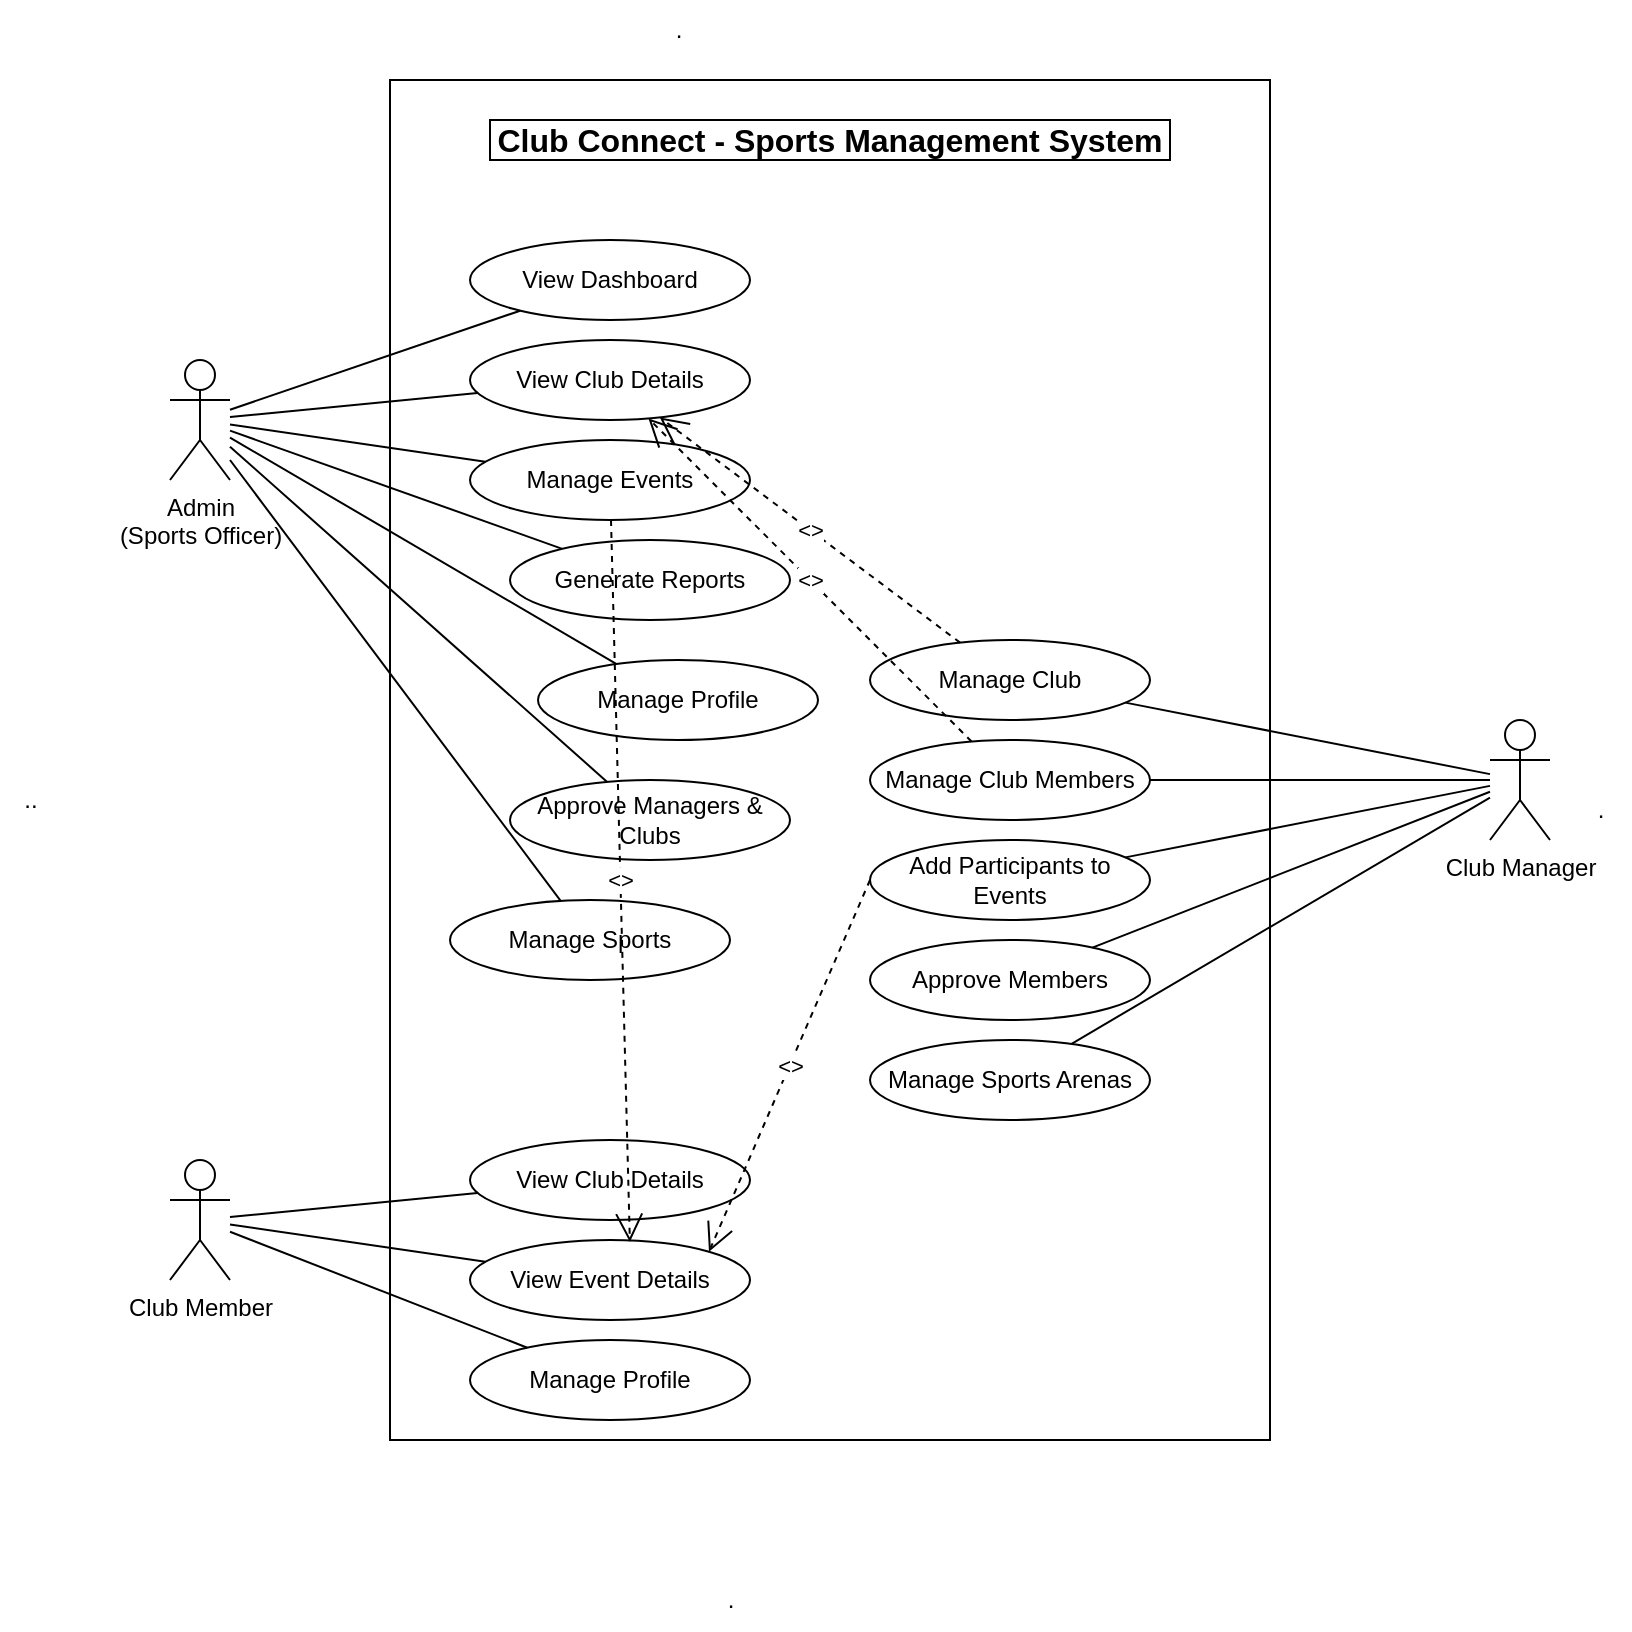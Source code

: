 <mxfile>
    <diagram id="j4A0J9FWNuExyNQzeHtO" name="Page-1">
        <mxGraphModel dx="1533" dy="875" grid="1" gridSize="10" guides="1" tooltips="1" connect="1" arrows="1" fold="1" page="1" pageScale="1" pageWidth="827" pageHeight="1169" background="#ffffff" math="0" shadow="0">
            <root>
                <mxCell id="0"/>
                <mxCell id="1" parent="0"/>
                <mxCell id="boundary_box" value="" style="rounded=0;whiteSpace=wrap;html=1;fillColor=none;strokeColor=#000000;" parent="1" vertex="1">
                    <mxGeometry x="200" y="40" width="440" height="680" as="geometry"/>
                </mxCell>
                <mxCell id="system_title" value="Club Connect - Sports Management System" style="text;html=1;strokeColor=#000000;fillColor=none;align=center;verticalAlign=middle;whiteSpace=wrap;rounded=0;fontSize=16;fontStyle=1" parent="1" vertex="1">
                    <mxGeometry x="250" y="60" width="340" height="20" as="geometry"/>
                </mxCell>
                <mxCell id="actor1" value="Admin&#10;(Sports Officer)" style="shape=umlActor;verticalLabelPosition=bottom;verticalAlign=top;html=1;strokeColor=#000000;" parent="1" vertex="1">
                    <mxGeometry x="90" y="180" width="30" height="60" as="geometry"/>
                </mxCell>
                <mxCell id="actor2" value="Club Manager" style="shape=umlActor;verticalLabelPosition=bottom;verticalAlign=top;html=1;strokeColor=#000000;" parent="1" vertex="1">
                    <mxGeometry x="750" y="360" width="30" height="60" as="geometry"/>
                </mxCell>
                <mxCell id="actor3" value="Club Member" style="shape=umlActor;verticalLabelPosition=bottom;verticalAlign=top;html=1;strokeColor=#000000;" parent="1" vertex="1">
                    <mxGeometry x="90" y="580" width="30" height="60" as="geometry"/>
                </mxCell>
                <mxCell id="uc1" value="View Dashboard" style="ellipse;whiteSpace=wrap;html=1;strokeColor=#000000;" parent="1" vertex="1">
                    <mxGeometry x="240" y="120" width="140" height="40" as="geometry"/>
                </mxCell>
                <mxCell id="uc2" value="View Club Details" style="ellipse;whiteSpace=wrap;html=1;strokeColor=#000000;" parent="1" vertex="1">
                    <mxGeometry x="240" y="170" width="140" height="40" as="geometry"/>
                </mxCell>
                <mxCell id="uc3" value="Manage Events" style="ellipse;whiteSpace=wrap;html=1;strokeColor=#000000;" parent="1" vertex="1">
                    <mxGeometry x="240" y="220" width="140" height="40" as="geometry"/>
                </mxCell>
                <mxCell id="uc4" value="Generate Reports" style="ellipse;whiteSpace=wrap;html=1;strokeColor=#000000;" parent="1" vertex="1">
                    <mxGeometry x="260" y="270" width="140" height="40" as="geometry"/>
                </mxCell>
                <mxCell id="uc5" value="Manage Profile" style="ellipse;whiteSpace=wrap;html=1;strokeColor=#000000;" parent="1" vertex="1">
                    <mxGeometry x="274" y="330" width="140" height="40" as="geometry"/>
                </mxCell>
                <mxCell id="uc6" value="Approve Managers &amp; Clubs" style="ellipse;whiteSpace=wrap;html=1;strokeColor=#000000;" parent="1" vertex="1">
                    <mxGeometry x="260" y="390" width="140" height="40" as="geometry"/>
                </mxCell>
                <mxCell id="uc7" value="Manage Sports" style="ellipse;whiteSpace=wrap;html=1;strokeColor=#000000;" parent="1" vertex="1">
                    <mxGeometry x="230" y="450" width="140" height="40" as="geometry"/>
                </mxCell>
                <mxCell id="uc8" value="Manage Club" style="ellipse;whiteSpace=wrap;html=1;strokeColor=#000000;" parent="1" vertex="1">
                    <mxGeometry x="440" y="320" width="140" height="40" as="geometry"/>
                </mxCell>
                <mxCell id="uc9" value="Manage Club Members" style="ellipse;whiteSpace=wrap;html=1;strokeColor=#000000;" parent="1" vertex="1">
                    <mxGeometry x="440" y="370" width="140" height="40" as="geometry"/>
                </mxCell>
                <mxCell id="uc10" value="Add Participants to Events" style="ellipse;whiteSpace=wrap;html=1;strokeColor=#000000;" parent="1" vertex="1">
                    <mxGeometry x="440" y="420" width="140" height="40" as="geometry"/>
                </mxCell>
                <mxCell id="uc11" value="Approve Members" style="ellipse;whiteSpace=wrap;html=1;strokeColor=#000000;" parent="1" vertex="1">
                    <mxGeometry x="440" y="470" width="140" height="40" as="geometry"/>
                </mxCell>
                <mxCell id="uc12" value="Manage Sports Arenas" style="ellipse;whiteSpace=wrap;html=1;strokeColor=#000000;" parent="1" vertex="1">
                    <mxGeometry x="440" y="520" width="140" height="40" as="geometry"/>
                </mxCell>
                <mxCell id="uc13" value="View Club Details" style="ellipse;whiteSpace=wrap;html=1;strokeColor=#000000;" parent="1" vertex="1">
                    <mxGeometry x="240" y="570" width="140" height="40" as="geometry"/>
                </mxCell>
                <mxCell id="uc14" value="View Event Details" style="ellipse;whiteSpace=wrap;html=1;strokeColor=#000000;" parent="1" vertex="1">
                    <mxGeometry x="240" y="620" width="140" height="40" as="geometry"/>
                </mxCell>
                <mxCell id="uc15" value="Manage Profile" style="ellipse;whiteSpace=wrap;html=1;strokeColor=#000000;" parent="1" vertex="1">
                    <mxGeometry x="240" y="670" width="140" height="40" as="geometry"/>
                </mxCell>
                <mxCell id="conn1" value="" style="endArrow=none;html=1;strokeColor=#000000;" parent="1" source="actor1" target="uc1" edge="1">
                    <mxGeometry width="50" height="50" relative="1" as="geometry"/>
                </mxCell>
                <mxCell id="conn2" value="" style="endArrow=none;html=1;strokeColor=#000000;" parent="1" source="actor1" target="uc2" edge="1">
                    <mxGeometry width="50" height="50" relative="1" as="geometry"/>
                </mxCell>
                <mxCell id="conn3" value="" style="endArrow=none;html=1;strokeColor=#000000;" parent="1" source="actor1" target="uc3" edge="1">
                    <mxGeometry width="50" height="50" relative="1" as="geometry"/>
                </mxCell>
                <mxCell id="conn4" value="" style="endArrow=none;html=1;strokeColor=#000000;" parent="1" source="actor1" target="uc4" edge="1">
                    <mxGeometry width="50" height="50" relative="1" as="geometry"/>
                </mxCell>
                <mxCell id="conn5" value="" style="endArrow=none;html=1;strokeColor=#000000;" parent="1" source="actor1" target="uc5" edge="1">
                    <mxGeometry width="50" height="50" relative="1" as="geometry"/>
                </mxCell>
                <mxCell id="conn6" value="" style="endArrow=none;html=1;strokeColor=#000000;" parent="1" source="actor1" target="uc6" edge="1">
                    <mxGeometry width="50" height="50" relative="1" as="geometry"/>
                </mxCell>
                <mxCell id="conn7" value="" style="endArrow=none;html=1;strokeColor=#000000;" parent="1" source="actor1" target="uc7" edge="1">
                    <mxGeometry width="50" height="50" relative="1" as="geometry"/>
                </mxCell>
                <mxCell id="conn8" value="" style="endArrow=none;html=1;strokeColor=#000000;" parent="1" source="actor2" target="uc8" edge="1">
                    <mxGeometry width="50" height="50" relative="1" as="geometry"/>
                </mxCell>
                <mxCell id="conn9" value="" style="endArrow=none;html=1;strokeColor=#000000;" parent="1" source="actor2" target="uc9" edge="1">
                    <mxGeometry width="50" height="50" relative="1" as="geometry"/>
                </mxCell>
                <mxCell id="conn10" value="" style="endArrow=none;html=1;strokeColor=#000000;" parent="1" source="actor2" target="uc10" edge="1">
                    <mxGeometry width="50" height="50" relative="1" as="geometry"/>
                </mxCell>
                <mxCell id="conn11" value="" style="endArrow=none;html=1;strokeColor=#000000;" parent="1" source="actor2" target="uc11" edge="1">
                    <mxGeometry width="50" height="50" relative="1" as="geometry"/>
                </mxCell>
                <mxCell id="conn12" value="" style="endArrow=none;html=1;strokeColor=#000000;" parent="1" source="actor2" target="uc12" edge="1">
                    <mxGeometry width="50" height="50" relative="1" as="geometry"/>
                </mxCell>
                <mxCell id="conn13" value="" style="endArrow=none;html=1;strokeColor=#000000;" parent="1" source="actor3" target="uc13" edge="1">
                    <mxGeometry width="50" height="50" relative="1" as="geometry"/>
                </mxCell>
                <mxCell id="conn14" value="" style="endArrow=none;html=1;strokeColor=#000000;" parent="1" source="actor3" target="uc14" edge="1">
                    <mxGeometry width="50" height="50" relative="1" as="geometry"/>
                </mxCell>
                <mxCell id="conn15" value="" style="endArrow=none;html=1;strokeColor=#000000;" parent="1" source="actor3" target="uc15" edge="1">
                    <mxGeometry width="50" height="50" relative="1" as="geometry"/>
                </mxCell>
                <mxCell id="inc1" value="&lt;&lt;include&gt;&gt;" style="endArrow=open;endSize=12;dashed=1;html=1;entryX=0.571;entryY=0.025;entryDx=0;entryDy=0;entryPerimeter=0;strokeColor=#000000;" parent="1" source="uc3" target="uc14" edge="1">
                    <mxGeometry width="160" relative="1" as="geometry"/>
                </mxCell>
                <mxCell id="inc2" value="&lt;&lt;include&gt;&gt;" style="endArrow=open;endSize=12;dashed=1;html=1;strokeColor=#000000;" parent="1" source="uc8" target="uc2" edge="1">
                    <mxGeometry width="160" relative="1" as="geometry"/>
                </mxCell>
                <mxCell id="inc3" value="&lt;&lt;include&gt;&gt;" style="endArrow=open;endSize=12;dashed=1;html=1;strokeColor=#000000;" parent="1" source="uc9" target="uc2" edge="1">
                    <mxGeometry width="160" relative="1" as="geometry"/>
                </mxCell>
                <mxCell id="OEdN--C-NoMEcyvnFYHT-4" value="&lt;&lt;include&gt;&gt;" style="endArrow=open;endSize=12;dashed=1;html=1;exitX=0;exitY=0.5;exitDx=0;exitDy=0;entryX=1;entryY=0;entryDx=0;entryDy=0;strokeColor=#000000;" parent="1" source="uc10" target="uc14" edge="1">
                    <mxGeometry width="160" relative="1" as="geometry">
                        <mxPoint x="320" y="270" as="sourcePoint"/>
                        <mxPoint x="320" y="630" as="targetPoint"/>
                    </mxGeometry>
                </mxCell>
                <mxCell id="2" value="." style="text;html=1;align=center;verticalAlign=middle;resizable=0;points=[];autosize=1;strokeColor=none;fillColor=none;" vertex="1" parent="1">
                    <mxGeometry x="790" y="390" width="30" height="30" as="geometry"/>
                </mxCell>
                <mxCell id="3" value="." style="text;html=1;align=center;verticalAlign=middle;resizable=0;points=[];autosize=1;strokeColor=none;fillColor=none;" vertex="1" parent="1">
                    <mxGeometry x="355" y="785" width="30" height="30" as="geometry"/>
                </mxCell>
                <mxCell id="4" value=".." style="text;html=1;align=center;verticalAlign=middle;resizable=0;points=[];autosize=1;strokeColor=none;fillColor=none;" vertex="1" parent="1">
                    <mxGeometry x="5" y="385" width="30" height="30" as="geometry"/>
                </mxCell>
                <mxCell id="5" value="." style="text;html=1;align=center;verticalAlign=middle;resizable=0;points=[];autosize=1;strokeColor=none;fillColor=none;" vertex="1" parent="1">
                    <mxGeometry x="329" width="30" height="30" as="geometry"/>
                </mxCell>
            </root>
        </mxGraphModel>
    </diagram>
</mxfile>
